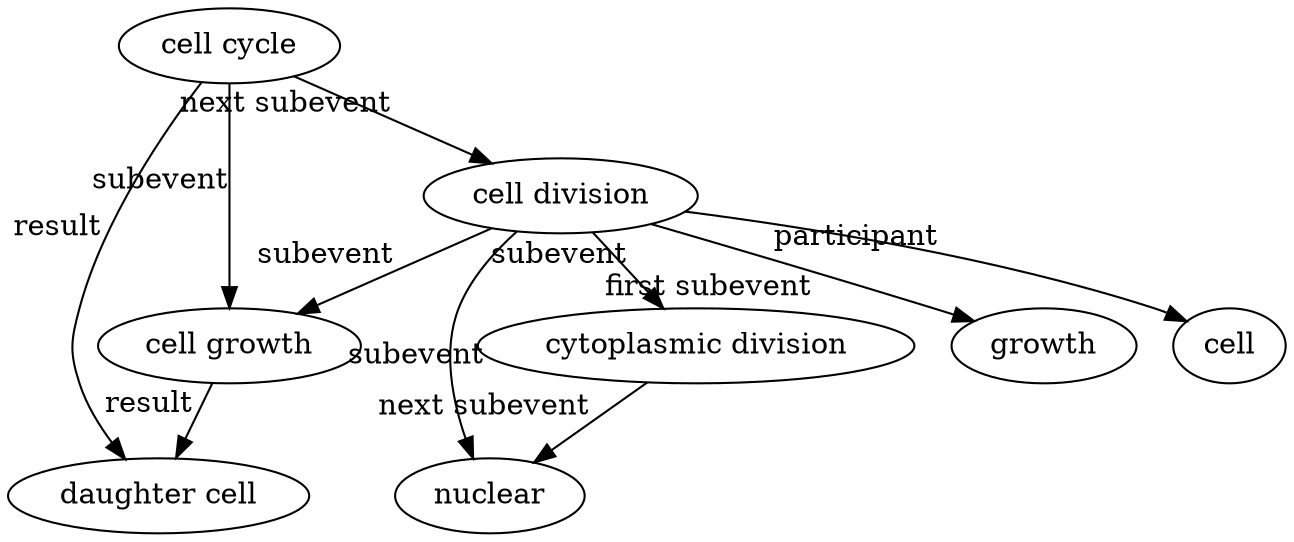 digraph  G {
"cell cycle"->"cell division" [xlabel="next subevent", len=2];
"cell cycle"->"cell growth" [xlabel="subevent", len=2];
"cell cycle"->"daughter cell" [xlabel="result", len=2];
"cell division"->"cell growth" [xlabel="subevent", len=2];
"cell growth"->"daughter cell" [xlabel="result", len=2];
"cell division"->"cytoplasmic division" [xlabel="subevent", len=2];
"cell division"->"nuclear" [xlabel="subevent", len=2];
"cell division"->"growth" [xlabel="first subevent", len=2];
"cell division"->"cell" [xlabel="participant", len=2];
"cytoplasmic division"->"nuclear" [xlabel="next subevent", len=2];
}